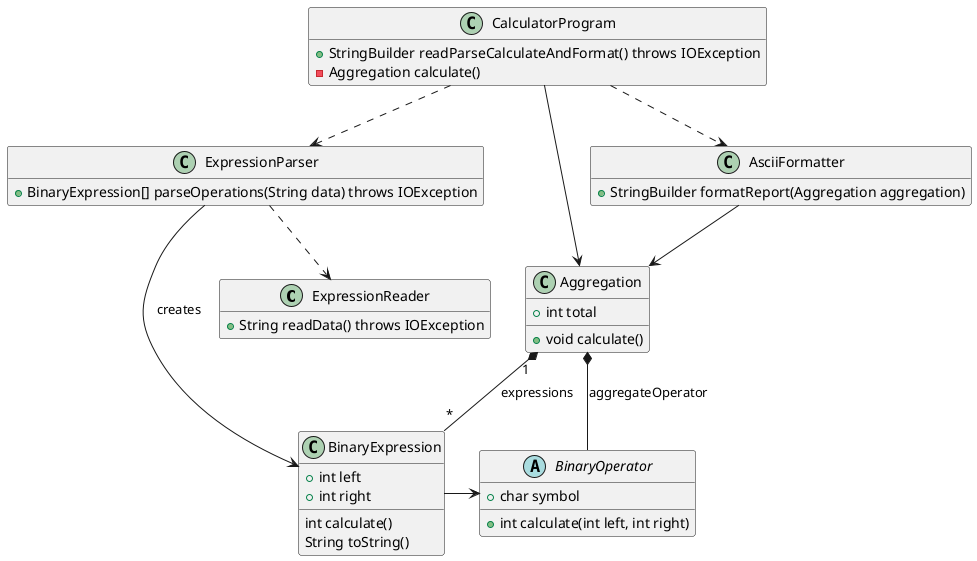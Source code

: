 @startuml
hide empty members

class ExpressionReader {
    + String readData() throws IOException
}

class ExpressionParser {
    + BinaryExpression[] parseOperations(String data) throws IOException
}

class CalculatorProgram {
    + StringBuilder readParseCalculateAndFormat() throws IOException
    - Aggregation calculate()
}

class BinaryExpression {
    + int left
    + int right
    int calculate()
    String toString()
}

abstract class BinaryOperator {
    + char symbol
    + int calculate(int left, int right)
}

class Aggregation {
    + int total
    + void calculate()
}

class AsciiFormatter {
    + StringBuilder formatReport(Aggregation aggregation)
}

CalculatorProgram ..> ExpressionParser
ExpressionParser ..> ExpressionReader

BinaryExpression -> BinaryOperator

ExpressionParser --> BinaryExpression : creates

Aggregation "1" *-- "*" BinaryExpression : expressions
Aggregation *-- BinaryOperator : aggregateOperator

CalculatorProgram --> Aggregation
CalculatorProgram ..> AsciiFormatter
AsciiFormatter --> Aggregation

@enduml